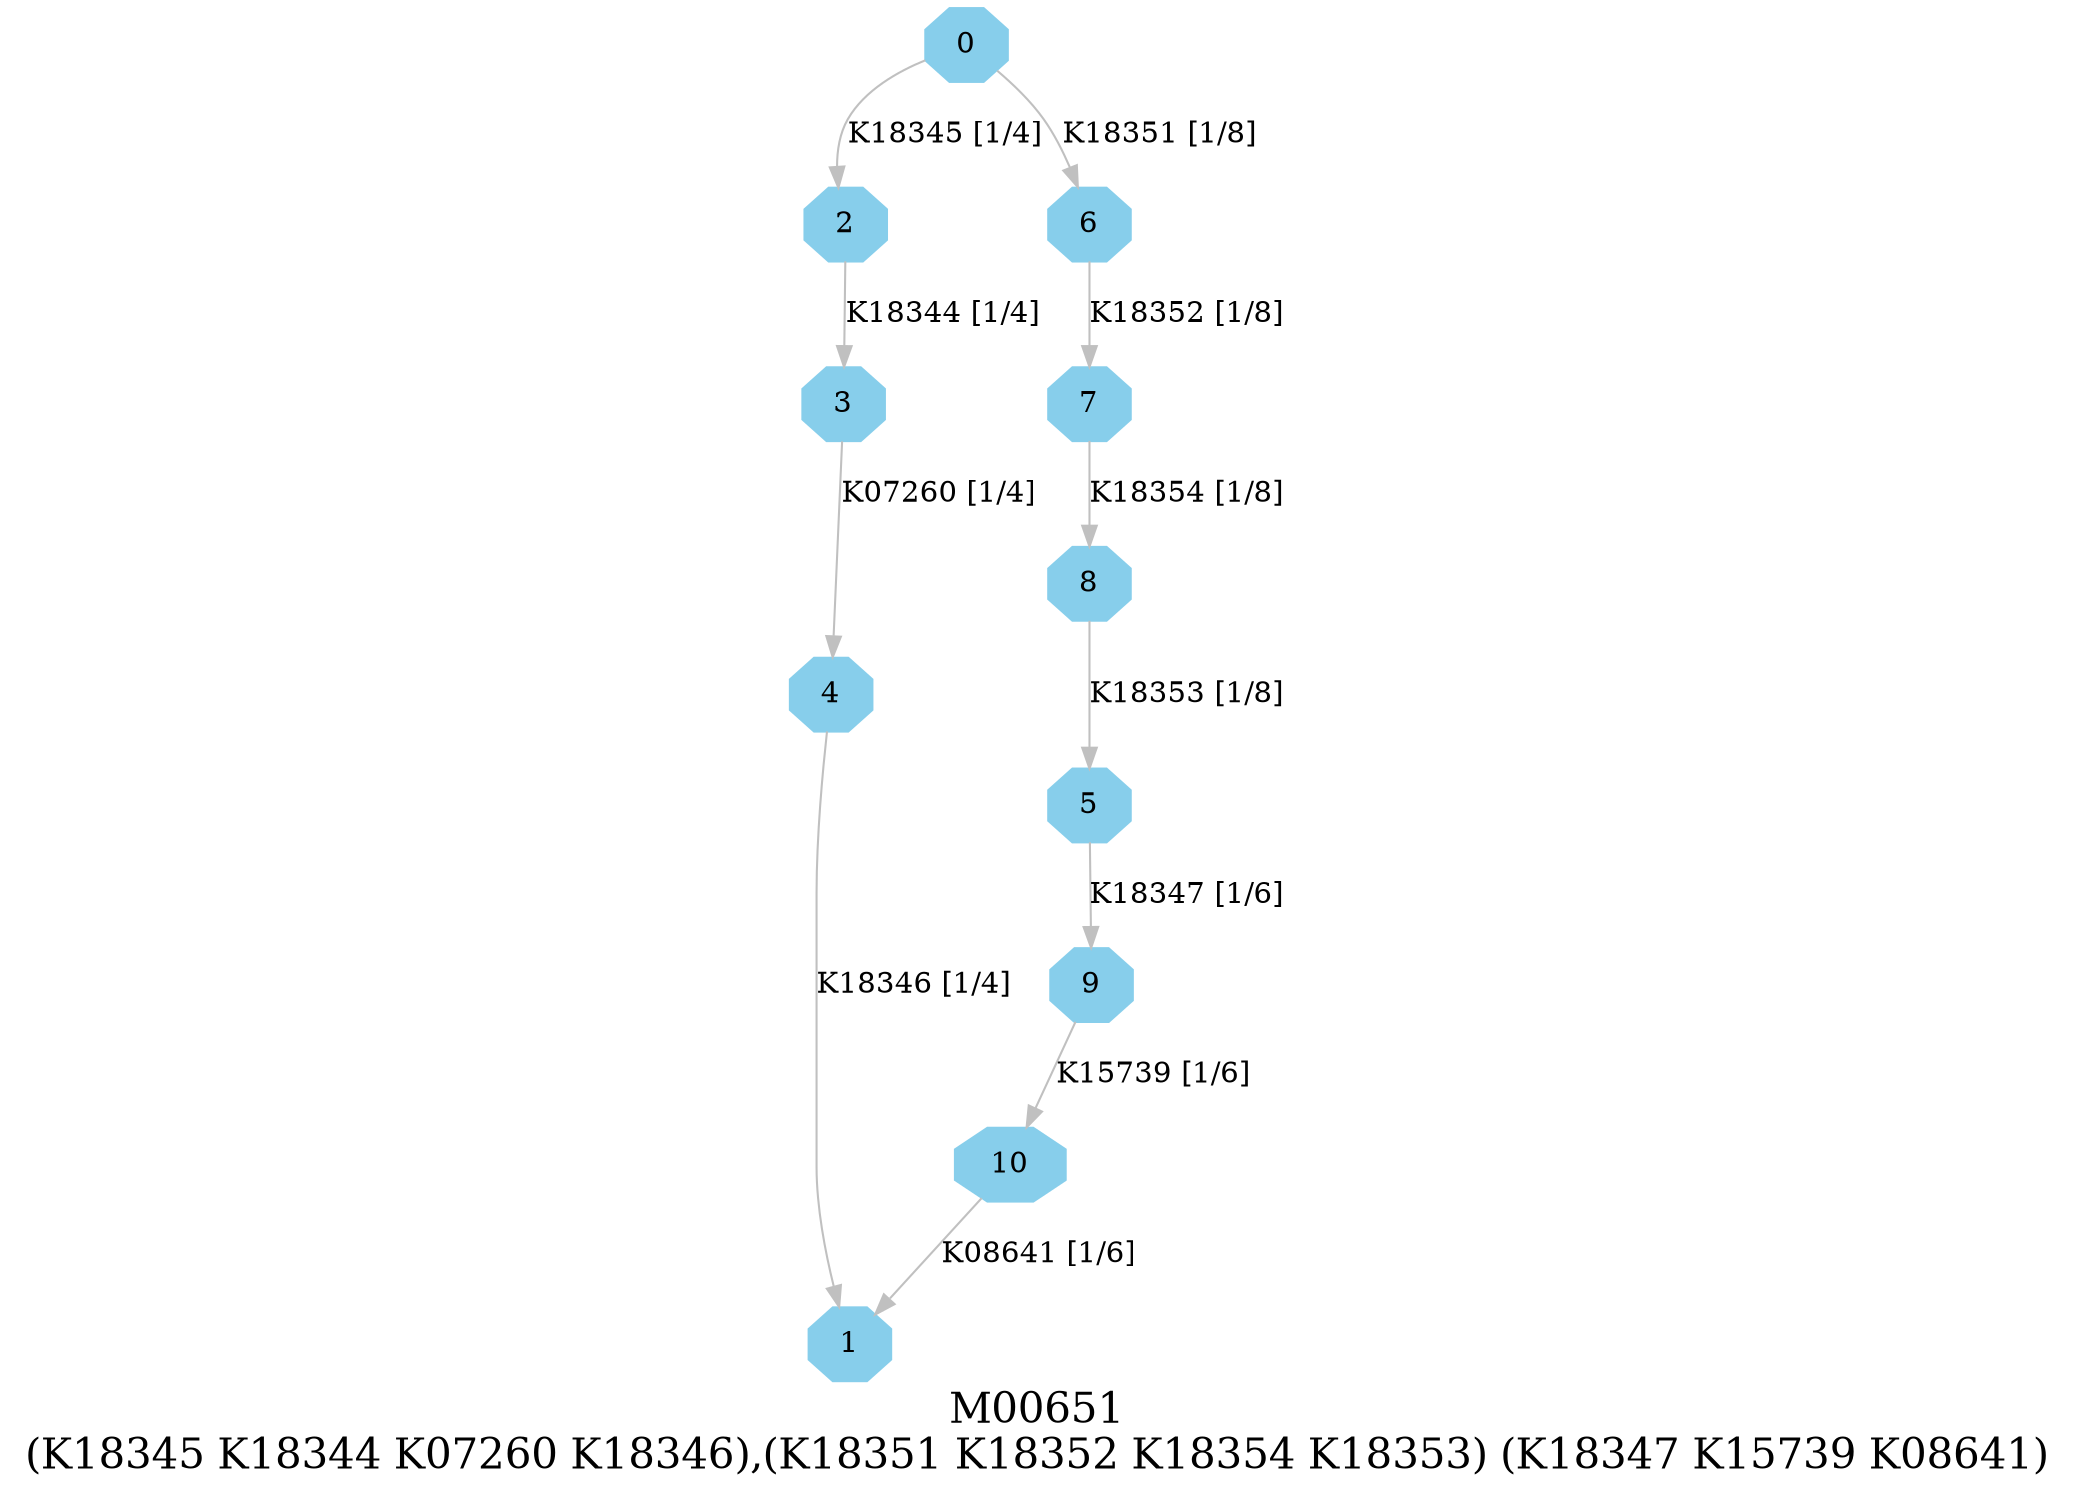 digraph G {
graph [label="M00651
(K18345 K18344 K07260 K18346),(K18351 K18352 K18354 K18353) (K18347 K15739 K08641)",fontsize=20];
node [shape=box,style=filled];
edge [len=3,color=grey];
{node [width=.3,height=.3,shape=octagon,style=filled,color=skyblue] 0 1 2 3 4 5 6 7 8 9 10 }
0 -> 2 [label="K18345 [1/4]"];
0 -> 6 [label="K18351 [1/8]"];
2 -> 3 [label="K18344 [1/4]"];
3 -> 4 [label="K07260 [1/4]"];
4 -> 1 [label="K18346 [1/4]"];
5 -> 9 [label="K18347 [1/6]"];
6 -> 7 [label="K18352 [1/8]"];
7 -> 8 [label="K18354 [1/8]"];
8 -> 5 [label="K18353 [1/8]"];
9 -> 10 [label="K15739 [1/6]"];
10 -> 1 [label="K08641 [1/6]"];
}